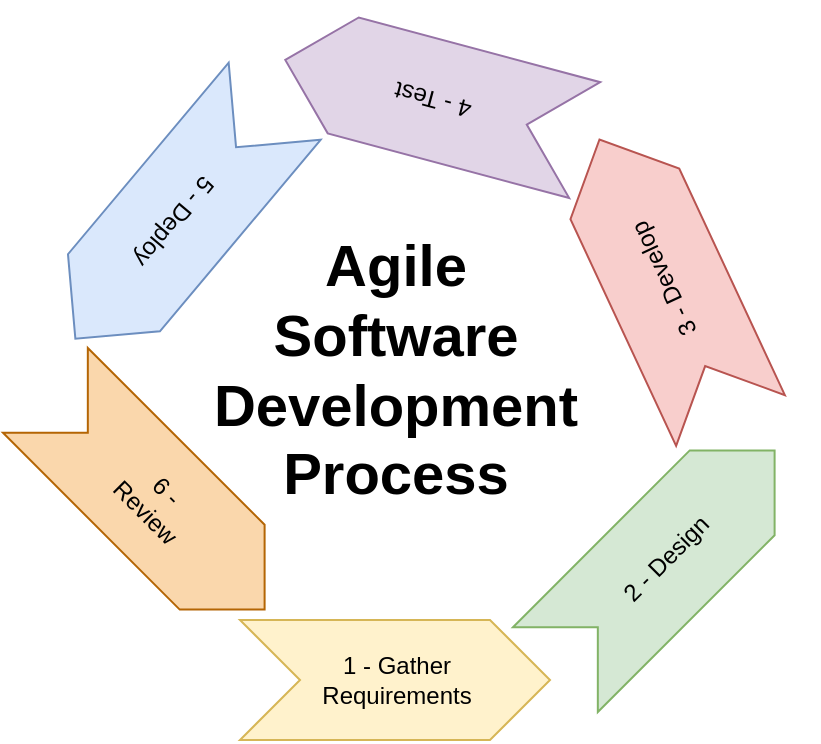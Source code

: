 <mxfile version="22.0.3" type="github">
  <diagram name="Page-1" id="eXRbEMAZMuJkv09kYC5j">
    <mxGraphModel dx="900" dy="547" grid="1" gridSize="10" guides="1" tooltips="1" connect="1" arrows="1" fold="1" page="1" pageScale="1" pageWidth="850" pageHeight="1100" math="0" shadow="0">
      <root>
        <mxCell id="0" />
        <mxCell id="1" parent="0" />
        <mxCell id="jASheQRFtr5SufrR0Aei-1" value="1 - Gather&lt;br&gt;Requirements" style="html=1;shadow=0;dashed=0;align=center;verticalAlign=middle;shape=mxgraph.arrows2.arrow;dy=0;dx=30;notch=30;fillColor=#fff2cc;strokeColor=#d6b656;" vertex="1" parent="1">
          <mxGeometry x="220" y="370" width="155" height="60" as="geometry" />
        </mxCell>
        <mxCell id="jASheQRFtr5SufrR0Aei-3" value="2 - Design" style="html=1;shadow=0;dashed=0;align=center;verticalAlign=middle;shape=mxgraph.arrows2.arrow;dy=0;dx=30;notch=30;rotation=-45;fillColor=#d5e8d4;strokeColor=#82b366;" vertex="1" parent="1">
          <mxGeometry x="355" y="310" width="155" height="60" as="geometry" />
        </mxCell>
        <mxCell id="jASheQRFtr5SufrR0Aei-5" value="3 - Develop" style="html=1;shadow=0;dashed=0;align=center;verticalAlign=middle;shape=mxgraph.arrows2.arrow;dy=0;dx=30;notch=30;rotation=-115;fillColor=#f8cecc;strokeColor=#b85450;" vertex="1" parent="1">
          <mxGeometry x="355" y="170" width="155" height="60" as="geometry" />
        </mxCell>
        <mxCell id="jASheQRFtr5SufrR0Aei-6" value="4 - Test" style="html=1;shadow=0;dashed=0;align=center;verticalAlign=middle;shape=mxgraph.arrows2.arrow;dy=0;dx=30;notch=30;rotation=-165;fillColor=#e1d5e7;strokeColor=#9673a6;" vertex="1" parent="1">
          <mxGeometry x="240" y="80" width="155" height="60" as="geometry" />
        </mxCell>
        <mxCell id="jASheQRFtr5SufrR0Aei-7" value="5 - Deploy" style="html=1;shadow=0;dashed=0;align=center;verticalAlign=middle;shape=mxgraph.arrows2.arrow;dy=0;dx=30;notch=30;rotation=-230;fillColor=#dae8fc;strokeColor=#6c8ebf;" vertex="1" parent="1">
          <mxGeometry x="110" y="140" width="155" height="60" as="geometry" />
        </mxCell>
        <mxCell id="jASheQRFtr5SufrR0Aei-8" value="6 - &lt;br&gt;&lt;div&gt;Review&lt;/div&gt;" style="html=1;shadow=0;dashed=0;align=center;verticalAlign=middle;shape=mxgraph.arrows2.arrow;dy=0;dx=30;notch=30;rotation=45;fillColor=#fad7ac;strokeColor=#b46504;" vertex="1" parent="1">
          <mxGeometry x="100" y="280" width="155" height="60" as="geometry" />
        </mxCell>
        <mxCell id="jASheQRFtr5SufrR0Aei-9" value="&lt;div style=&quot;font-size: 29px;&quot;&gt;Agile Software Development Process&lt;/div&gt;" style="text;html=1;strokeColor=none;fillColor=none;align=center;verticalAlign=middle;whiteSpace=wrap;rounded=0;fontSize=29;fontStyle=1" vertex="1" parent="1">
          <mxGeometry x="267.5" y="230" width="60" height="30" as="geometry" />
        </mxCell>
      </root>
    </mxGraphModel>
  </diagram>
</mxfile>
